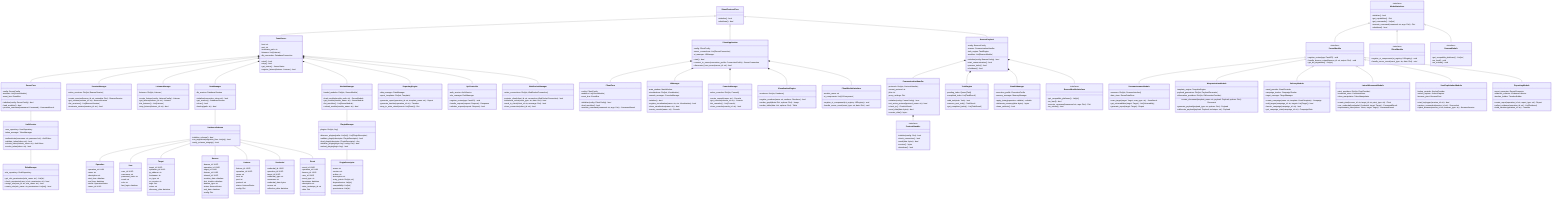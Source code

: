 classDiagram
    %% Core Components
    class GhostProtocolCore {
        +initialize() bool
        +shutdown() bool
    }
    
    %% Team Server Components
    class TeamServer {
        -host: str
        -port: int
        -certificate_path: str
        -listeners: List[Listener]
        -db_connection: DatabaseConnection
        +start() bool
        +stop() bool
        +get_status() ServerStatus
        +register_listener(listener: Listener) bool
    }
    
    class ServerCore {
        -config: ServerConfig
        -modules: List[ServerModule]
        -event_bus: EventBus
        +initialize(config: ServerConfig) bool
        +load_modules() bool
        +process_command(command: Command) CommandResult
    }
    
    class SessionManager {
        -active_sessions: Dict[str, BeaconSession]
        +create_session(beacon_id: str, metadata: Dict) BeaconSession
        +get_session(session_id: str) BeaconSession
        +list_sessions() List[BeaconSession]
        +terminate_session(session_id: str) bool
    }
    
    class ListenerManager {
        -listeners: Dict[str, Listener]
        +create_listener(config: ListenerConfig) Listener
        +get_listener(listener_id: str) Listener
        +list_listeners() List[Listener]
        +stop_listener(listener_id: str) bool
    }
    
    class DataManager {
        -db_session: DatabaseSession
        +initialize(connection_string: str) bool
        +get_session() DatabaseSession
        +close() bool
        +backup(path: str) bool
    }
    
    class ModuleManager {
        -loaded_modules: Dict[str, ServerModule]
        +load_module(module_path: str) ServerModule
        +get_module(module_name: str) ServerModule
        +list_modules() List[ServerModule]
        +unload_module(module_name: str) bool
    }
    
    class ReportingEngine {
        -data_manager: DataManager
        -report_templates: Dict[str, Template]
        +generate_report(operation_id: str, template_name: str) Report
        +generate_timeline(operation_id: str) Timeline
        +map_to_mitre_attack(events: List[Event]) Dict
    }
    
    %% Client Components
    class ClientApplication {
        -config: ClientConfig
        -server_connections: List[ServerConnection]
        -ui_manager: UIManager
        +start() bool
        +connect_to_server(connection_profile: ConnectionProfile) ServerConnection
        +disconnect_from_server(server_id: str) bool
    }
    
    class ClientCore {
        -config: ClientConfig
        -modules: List[ClientModule]
        -event_bus: EventBus
        +initialize(config: ClientConfig) bool
        +load_modules() bool
        +execute_command(command: str, args: Dict) CommandResult
    }
    
    class UIManager {
        -main_window: MainWindow
        -visualizations: Dict[str, Visualization]
        -console_manager: ConsoleManager
        +initialize() bool
        +register_visualization(name: str, viz: Visualization) bool
        +show_visualization(name: str) bool
        +create_console(name: str) Console
    }
    
    class ConsoleManager {
        -active_consoles: Dict[str, Console]
        +create_console(name: str) Console
        +get_console(console_id: str) Console
        +list_consoles() List[Console]
        +close_console(console_id: str) bool
    }
    
    class ClientModuleInterface {
        -module_name: str
        -ui_components: List[UIComponent]
        +register_ui_components(ui_registry: UIRegistry) void
        +handle_server_event(event_type: str, data: Dict) void
    }
    
    class VisualizationEngine {
        -renderers: Dict[str, Renderer]
        +register_renderer(name: str, renderer: Renderer) bool
        +render_graph(data: Dict, options: Dict) Image
        +render_table(data: List, options: Dict) Table
    }
    
    %% Beacon Components
    class BeaconPayload {
        -config: BeaconConfig
        -comms: CommunicationHandler
        -task_engine: TaskEngine
        -modules: List[BeaconModule]
        +initialize(config: BeaconConfig) bool
        +start_communication() bool
        +process_tasks() bool
        +shutdown() bool
    }
    
    class CommunicationHandler {
        -protocols: Dict[str, ProtocolHandler]
        -current_protocol: str
        -jitter: int
        -proxy_settings: Dict
        +initialize(config: CommConfig) bool
        +set_active_protocol(protocol_name: str) bool
        +check_in() CheckInResult
        +send_data(data: bytes) bool
        +receive_data() bytes
    }
    
    class TaskEngine {
        -pending_tasks: Queue[Task]
        -completed_tasks: List[TaskResult]
        +add_task(task: Task) bool
        +execute_next_task() TaskResult
        +get_completed_tasks() List[TaskResult]
    }
    
    class ProtocolHandler {
        <<interface>>
        +initialize(config: Dict) bool
        +check_connection() bool
        +send(data: bytes) bool
        +receive() bytes
        +shutdown() bool
    }
    
    class BeaconModuleInterface {
        <<interface>>
        +get_compatible_platforms() List[str]
        +on_load() bool
        +execute_command(command: str, args: Dict) Dict
        +on_unload() bool
    }
    
    class StealthManager {
        -execution_profile: ExecutionProfile
        -memory_manager: MemoryManager
        +apply_timing(operation: callable) callable
        +obfuscate_memory(data: bytes) bytes
        +clean_artifacts() bool
    }
    
    %% Module Interfaces
    class ModuleInterface {
        <<interface>>
        +initialize() bool
        +get_capabilities() Dict
        +get_commands() List[str]
        +execute_command(command: str, args: Dict) Dict
        +shutdown() bool
    }
    
    class ServerModule {
        <<interface>>
        +register_routes(app: FastAPI) void
        +handle_beacon_output(beacon_id: str, output: Dict) void
        +get_db_migrations() List[str]
    }
    
    class ClientModule {
        <<interface>>
        +register_ui_components(ui_registry: UIRegistry) void
        +handle_server_event(event_type: str, data: Dict) void
    }
    
    class BeaconModule {
        <<interface>>
        +get_compatible_platforms() List[str]
        +on_load() void
        +on_unload() void
    }
    
    %% Core Modules
    class ReconnaissanceModule {
        -scanners: Dict[str, ScannerInterface]
        -data_store: ReconDataStore
        +scan_target(target: Target, scan_type: str) ScanResult
        +get_vulnerabilities(target: Target) List[Vulnerability]
        +generate_report(target: Target) Report
    }
    
    class WeaponizationModule {
        -template_engine: TemplateEngine
        -payload_generators: Dict[str, PayloadGenerator]
        -obfuscation_providers: Dict[str, ObfuscationProvider]
        +create_document(template_name: str, payload: Payload, options: Dict) Document
        +generate_payload(payload_type: str, options: Dict) Payload
        +obfuscate_payload(payload: Payload, technique: str) Payload
    }
    
    class DeliveryModule {
        -email_provider: EmailProvider
        -campaign_tracker: CampaignTracker
        -target_manager: TargetManager
        +create_campaign(name: str, template: EmailTemplate) Campaign
        +add_targets(campaign_id: str, targets: List[Target]) bool
        +launch_campaign(campaign_id: str) bool
        +get_campaign_stats(campaign_id: str) CampaignStats
    }
    
    class LateralMovementModule {
        -pivot_providers: Dict[str, PivotProvider]
        -credential_store: CredentialStore
        -token_manipulator: TokenManipulator
        +create_pivot(source_id: str, target_id: str, pivot_type: str) Pivot
        +use_credential(credential: Credential, target: Target) CommandResult
        +impersonate_token(token: Token, target: Target) CommandResult
    }
    
    class UserExploitationModule {
        -keylog_provider: KeylogProvider
        -screen_capture: ScreenCapture
        -browser_pivot: BrowserPivot
        +start_keylogger(session_id: str) bool
        +capture_screenshot(session_id: str) Screenshot
        +hijack_browser(session_id: str, browser_type: str) BrowserSession
    }
    
    class ReportingModule {
        -report_generator: ReportGenerator
        -evidence_collector: EvidenceCollector
        -timeline_builder: TimelineBuilder
        +create_report(operation_id: str, report_type: str) Report
        +collect_evidence(operation_id: str) List[Evidence]
        +build_timeline(operation_id: str) Timeline
    }
    
    %% Database Schema
    class DatabaseSchema {
        +initialize_schema() bool
        +run_migrations(migration_files: List[str]) bool
        +verify_schema_integrity() bool
    }
    
    class Operation {
        -operation_id: UUID
        -name: str
        -description: str
        -start_time: datetime
        -end_time: datetime
        -status: OperationStatus
        -owner_id: UUID
    }
    
    class User {
        -user_id: UUID
        -username: str
        -password_hash: str
        -email: str
        -role: str
        -last_login: datetime
    }
    
    class Target {
        -target_id: UUID
        -operation_id: UUID
        -ip_address: str
        -hostname: str
        -os_type: str
        -os_version: str
        -tags: Dict
        -notes: str
        -discovery_date: datetime
    }
    
    class Beacon {
        -beacon_id: UUID
        -operation_id: UUID
        -target_id: UUID
        -listener_id: UUID
        -internal_id: UUID
        -creation_date: datetime
        -last_checkin: datetime
        -beacon_type: str
        -status: BeaconStatus
        -exit_date: datetime
        -config: Dict
    }
    
    class Listener {
        -listener_id: UUID
        -operation_id: UUID
        -name: str
        -host: str
        -port: int
        -protocol: str
        -status: ListenerStatus
        -config: Dict
    }
    
    class Credential {
        -credential_id: UUID
        -operation_id: UUID
        -target_id: UUID
        -credential_type: str
        -username: str
        -credential_data: bytes
        -source: str
        -collection_date: datetime
    }
    
    class Event {
        -event_id: UUID
        -operation_id: UUID
        -beacon_id: UUID
        -user_id: UUID
        -event_type: str
        -timestamp: datetime
        -description: str
        -mitre_technique_id: str
        -data: Dict
    }
    
    %% Plugin System
    class PluginManager {
        -plugins: Dict[str, Any]
        +discover_plugins(paths: List[str]) List[PluginDescriptor]
        +validate_plugin(descriptor: PluginDescriptor) bool
        +load_plugin(descriptor: PluginDescriptor) Any
        +initialize_plugin(plugin: Any, config: Dict) bool
        +unload_plugin(plugin: Any) bool
    }
    
    class PluginDescriptor {
        -name: str
        -version: str
        -author: str
        -description: str
        -entry_points: Dict[str, str]
        -dependencies: List[str]
        -compatibility: List[str]
        -permissions: List[str]
    }
    
    %% Authentication and Authorization
    class AuthService {
        -user_repository: UserRepository
        -token_manager: TokenManager
        +authenticate(username: str, password: str) AuthToken
        +validate_token(token: str) bool
        +refresh_token(refresh_token: str) AuthToken
        +revoke_token(token: str) bool
    }
    
    class RoleManager {
        -role_repository: RoleRepository
        +get_role_permissions(role_name: str) List[str]
        +check_permission(user_id: str, permission: str) bool
        +assign_role(user_id: str, role_name: str) bool
        +create_role(role_name: str, permissions: List[str]) bool
    }
    
    %% Communication APIs
    class ApiController {
        -auth_service: AuthService
        -role_manager: RoleManager
        +register_routes(app: FastAPI) void
        +handle_request(request: Request) Response
        +validate_request(request: Request) bool
    }
    
    class WebSocketManager {
        -active_connections: Dict[str, WebSocketConnection]
        +register_client(client_id: str, connection: WebSocketConnection) bool
        +broadcast_event(event_type: str, data: Dict) bool
        +send_to_client(client_id: str, message: Dict) bool
        +close_connection(client_id: str) bool
    }
    
    %% Relationships
    GhostProtocolCore <|-- TeamServer
    GhostProtocolCore <|-- ClientApplication
    GhostProtocolCore <|-- BeaconPayload
    
    TeamServer *-- ServerCore
    TeamServer *-- SessionManager
    TeamServer *-- ListenerManager
    TeamServer *-- DataManager
    TeamServer *-- ModuleManager
    TeamServer *-- ReportingEngine
    TeamServer *-- ApiController
    TeamServer *-- WebSocketManager
    
    ClientApplication *-- ClientCore
    ClientApplication *-- UIManager
    ClientApplication *-- ConsoleManager
    ClientApplication *-- VisualizationEngine
    ClientApplication *-- ClientModuleInterface
    
    BeaconPayload *-- CommunicationHandler
    BeaconPayload *-- TaskEngine
    BeaconPayload *-- StealthManager
    BeaconPayload *-- BeaconModuleInterface
    
    CommunicationHandler *-- ProtocolHandler
    
    ModuleInterface <|-- ServerModule
    ModuleInterface <|-- ClientModule
    ModuleInterface <|-- BeaconModule
    
    ServerModule <|-- ReconnaissanceModule
    ServerModule <|-- WeaponizationModule
    ServerModule <|-- DeliveryModule
    ServerModule <|-- LateralMovementModule
    ServerModule <|-- UserExploitationModule
    ServerModule <|-- ReportingModule
    
    DatabaseSchema -- Operation
    DatabaseSchema -- User
    DatabaseSchema -- Target
    DatabaseSchema -- Beacon
    DatabaseSchema -- Listener
    DatabaseSchema -- Credential
    DatabaseSchema -- Event
    
    ModuleManager -- PluginManager
    PluginManager -- PluginDescriptor
    
    ServerCore -- AuthService
    AuthService -- RoleManager
    
    DataManager -- DatabaseSchema